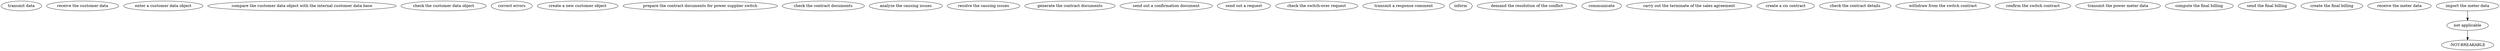 strict digraph "doc-2.2" {
	graph [name="doc-2.2"];
	"transmit data"	[attrs="{'type': 'Activity', 'label': 'transmit data'}"];
	"receive the customer data"	[attrs="{'type': 'Activity', 'label': 'receive the customer data'}"];
	"enter a customer data object"	[attrs="{'type': 'Activity', 'label': 'enter a customer data object'}"];
	"compare the customer data object with the internal customer data base"	[attrs="{'type': 'Activity', 'label': 'compare the customer data object with the internal customer data base'}"];
	"check the customer data object"	[attrs="{'type': 'Activity', 'label': 'check the customer data object'}"];
	"correct errors"	[attrs="{'type': 'Activity', 'label': 'correct errors'}"];
	"create a new customer object"	[attrs="{'type': 'Activity', 'label': 'create a new customer object'}"];
	"prepare the contract documents for power supplier switch"	[attrs="{'type': 'Activity', 'label': 'prepare the contract documents for power supplier switch'}"];
	"check the contract documents"	[attrs="{'type': 'Activity', 'label': 'check the contract documents'}"];
	"analyze the causing issues"	[attrs="{'type': 'Activity', 'label': 'analyze the causing issues'}"];
	"resolve the causing issues"	[attrs="{'type': 'Activity', 'label': 'resolve the causing issues'}"];
	"generate the contract documents"	[attrs="{'type': 'Activity', 'label': 'generate the contract documents'}"];
	"send out a confirmation document"	[attrs="{'type': 'Activity', 'label': 'send out a confirmation document'}"];
	"send out a request"	[attrs="{'type': 'Activity', 'label': 'send out a request'}"];
	"check the switch-over request"	[attrs="{'type': 'Activity', 'label': 'check the switch-over request'}"];
	"transmit a response comment"	[attrs="{'type': 'Activity', 'label': 'transmit a response comment'}"];
	inform	[attrs="{'type': 'Activity', 'label': 'inform'}"];
	"demand the resolution of the conflict"	[attrs="{'type': 'Activity', 'label': 'demand the resolution of the conflict'}"];
	communicate	[attrs="{'type': 'Activity', 'label': 'communicate'}"];
	"carry out the terminate of the sales agreement"	[attrs="{'type': 'Activity', 'label': 'carry out the terminate of the sales agreement'}"];
	"create a cis contract"	[attrs="{'type': 'Activity', 'label': 'create a cis contract'}"];
	"check the contract details"	[attrs="{'type': 'Activity', 'label': 'check the contract details'}"];
	"withdraw from the switch contract"	[attrs="{'type': 'Activity', 'label': 'withdraw from the switch contract'}"];
	"confirm the switch contract"	[attrs="{'type': 'Activity', 'label': 'confirm the switch contract'}"];
	"transmit the power meter data"	[attrs="{'type': 'Activity', 'label': 'transmit the power meter data'}"];
	"compute the final billing"	[attrs="{'type': 'Activity', 'label': 'compute the final billing'}"];
	"send the final billing"	[attrs="{'type': 'Activity', 'label': 'send the final billing'}"];
	"create the final billing"	[attrs="{'type': 'Activity', 'label': 'create the final billing'}"];
	"receive the meter data"	[attrs="{'type': 'Activity', 'label': 'receive the meter data'}"];
	"import the meter data"	[attrs="{'type': 'Activity', 'label': 'import the meter data'}"];
	"not applicable"	[attrs="{'type': 'Activity', 'label': 'not applicable'}"];
	"import the meter data" -> "not applicable"	[attrs="{'type': 'actor performer', 'label': 'actor performer'}"];
	"-NOT-BREAKABLE"	[attrs="{'type': 'Activity', 'label': '-NOT-BREAKABLE'}"];
	"not applicable" -> "-NOT-BREAKABLE"	[attrs="{'type': 'flow', 'label': 'flow'}"];
}
